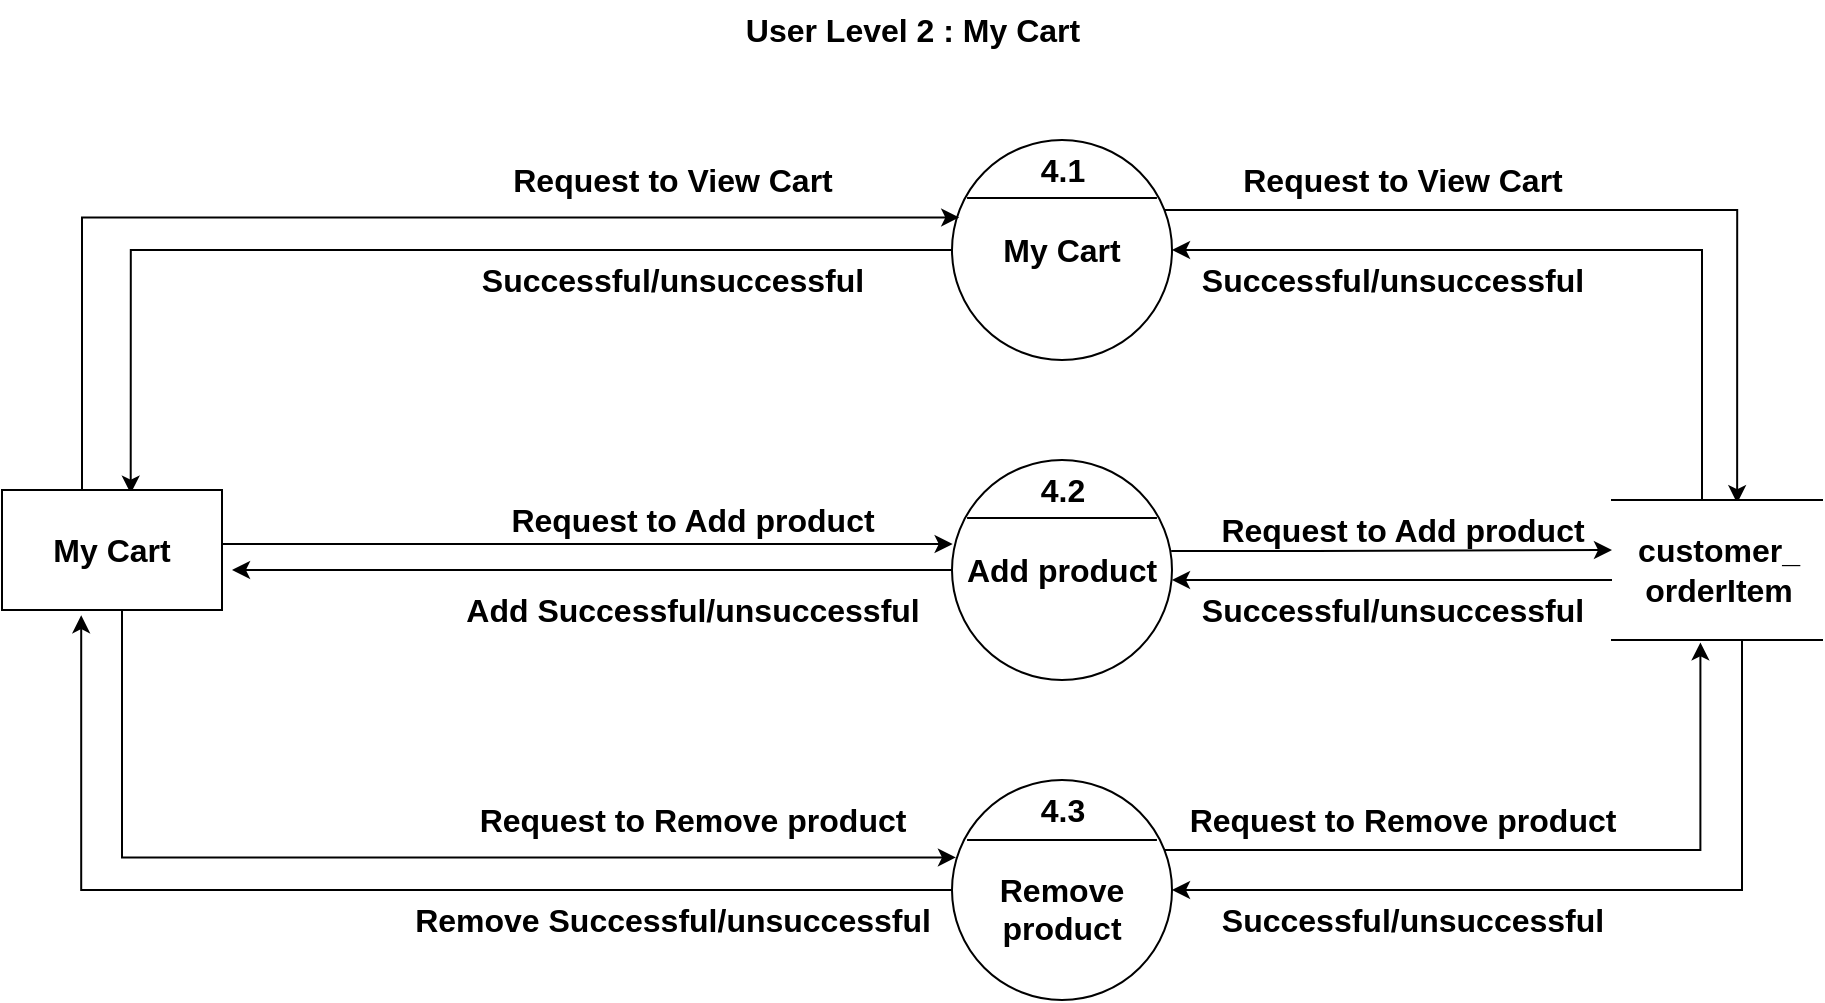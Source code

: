 <mxfile version="20.1.3" type="device"><diagram id="Mw9rHrBjbfb4Q8k92jQl" name="Page-1"><mxGraphModel dx="1038" dy="487" grid="1" gridSize="10" guides="1" tooltips="1" connect="1" arrows="1" fold="1" page="1" pageScale="1" pageWidth="1200" pageHeight="1920" math="0" shadow="0"><root><mxCell id="0"/><mxCell id="1" parent="0"/><mxCell id="qdJ0pJnOg0wzCEZAPqkk-167" style="edgeStyle=orthogonalEdgeStyle;rounded=0;orthogonalLoop=1;jettySize=auto;html=1;entryX=0.585;entryY=0.03;entryDx=0;entryDy=0;entryPerimeter=0;fontSize=16;" parent="1" source="qdJ0pJnOg0wzCEZAPqkk-168" target="qdJ0pJnOg0wzCEZAPqkk-237" edge="1"><mxGeometry relative="1" as="geometry"><Array as="points"><mxPoint x="209" y="355"/></Array></mxGeometry></mxCell><mxCell id="qdJ0pJnOg0wzCEZAPqkk-246" style="edgeStyle=orthogonalEdgeStyle;rounded=0;orthogonalLoop=1;jettySize=auto;html=1;entryX=0.596;entryY=0.023;entryDx=0;entryDy=0;fontSize=16;entryPerimeter=0;" parent="1" source="qdJ0pJnOg0wzCEZAPqkk-168" target="qdJ0pJnOg0wzCEZAPqkk-172" edge="1"><mxGeometry relative="1" as="geometry"><Array as="points"><mxPoint x="1013" y="335"/></Array></mxGeometry></mxCell><mxCell id="qdJ0pJnOg0wzCEZAPqkk-168" value="&lt;b&gt;My Cart&lt;br&gt;&lt;/b&gt;" style="ellipse;whiteSpace=wrap;html=1;aspect=fixed;fontSize=16;" parent="1" vertex="1"><mxGeometry x="620" y="300" width="110" height="110" as="geometry"/></mxCell><mxCell id="qdJ0pJnOg0wzCEZAPqkk-170" style="edgeStyle=orthogonalEdgeStyle;rounded=0;orthogonalLoop=1;jettySize=auto;html=1;fontSize=16;" parent="1" source="qdJ0pJnOg0wzCEZAPqkk-171" edge="1"><mxGeometry relative="1" as="geometry"><mxPoint x="260" y="515.0" as="targetPoint"/></mxGeometry></mxCell><mxCell id="qdJ0pJnOg0wzCEZAPqkk-171" value="&lt;b&gt;Add product&lt;br&gt;&lt;/b&gt;" style="ellipse;whiteSpace=wrap;html=1;aspect=fixed;fontSize=16;" parent="1" vertex="1"><mxGeometry x="620" y="460" width="110" height="110" as="geometry"/></mxCell><mxCell id="qdJ0pJnOg0wzCEZAPqkk-247" style="edgeStyle=orthogonalEdgeStyle;rounded=0;orthogonalLoop=1;jettySize=auto;html=1;entryX=1;entryY=0.5;entryDx=0;entryDy=0;fontSize=16;" parent="1" source="qdJ0pJnOg0wzCEZAPqkk-172" target="qdJ0pJnOg0wzCEZAPqkk-168" edge="1"><mxGeometry relative="1" as="geometry"><Array as="points"><mxPoint x="995" y="355"/></Array></mxGeometry></mxCell><mxCell id="qdJ0pJnOg0wzCEZAPqkk-251" style="edgeStyle=orthogonalEdgeStyle;rounded=0;orthogonalLoop=1;jettySize=auto;html=1;entryX=1;entryY=0.5;entryDx=0;entryDy=0;fontSize=16;" parent="1" source="qdJ0pJnOg0wzCEZAPqkk-172" target="qdJ0pJnOg0wzCEZAPqkk-174" edge="1"><mxGeometry relative="1" as="geometry"><Array as="points"><mxPoint x="1015" y="675"/></Array></mxGeometry></mxCell><mxCell id="qdJ0pJnOg0wzCEZAPqkk-172" value="&lt;b&gt;customer_&lt;br&gt;orderItem&lt;br&gt;&lt;/b&gt;" style="html=1;dashed=0;whitespace=wrap;shape=partialRectangle;right=0;left=0;fontSize=16;" parent="1" vertex="1"><mxGeometry x="950" y="480" width="105" height="70" as="geometry"/></mxCell><mxCell id="qdJ0pJnOg0wzCEZAPqkk-173" style="edgeStyle=orthogonalEdgeStyle;rounded=0;orthogonalLoop=1;jettySize=auto;html=1;entryX=0.36;entryY=1.043;entryDx=0;entryDy=0;fontSize=16;entryPerimeter=0;" parent="1" source="qdJ0pJnOg0wzCEZAPqkk-174" target="qdJ0pJnOg0wzCEZAPqkk-237" edge="1"><mxGeometry relative="1" as="geometry"><Array as="points"><mxPoint x="185" y="675"/></Array></mxGeometry></mxCell><mxCell id="qdJ0pJnOg0wzCEZAPqkk-250" style="edgeStyle=orthogonalEdgeStyle;rounded=0;orthogonalLoop=1;jettySize=auto;html=1;entryX=0.421;entryY=1.017;entryDx=0;entryDy=0;entryPerimeter=0;fontSize=16;" parent="1" source="qdJ0pJnOg0wzCEZAPqkk-174" target="qdJ0pJnOg0wzCEZAPqkk-172" edge="1"><mxGeometry relative="1" as="geometry"><Array as="points"><mxPoint x="994" y="655"/></Array></mxGeometry></mxCell><mxCell id="qdJ0pJnOg0wzCEZAPqkk-174" value="&lt;b&gt;&lt;br&gt;Remove&lt;br&gt;product&lt;br&gt;&lt;/b&gt;" style="ellipse;whiteSpace=wrap;html=1;aspect=fixed;fontSize=16;" parent="1" vertex="1"><mxGeometry x="620" y="620.0" width="110" height="110" as="geometry"/></mxCell><mxCell id="qdJ0pJnOg0wzCEZAPqkk-190" value="&lt;b&gt;Successful/unsuccessful&lt;/b&gt;" style="text;html=1;align=center;verticalAlign=middle;resizable=0;points=[];autosize=1;strokeColor=none;fillColor=none;fontSize=16;" parent="1" vertex="1"><mxGeometry x="735" y="520.0" width="210" height="30" as="geometry"/></mxCell><mxCell id="qdJ0pJnOg0wzCEZAPqkk-194" value="&lt;b&gt;Request to View Cart&lt;/b&gt;" style="text;html=1;align=center;verticalAlign=middle;resizable=0;points=[];autosize=1;strokeColor=none;fillColor=none;fontSize=16;" parent="1" vertex="1"><mxGeometry x="390" y="305" width="180" height="30" as="geometry"/></mxCell><mxCell id="qdJ0pJnOg0wzCEZAPqkk-195" value="&lt;b&gt;Request to Remove product&lt;/b&gt;" style="text;html=1;align=center;verticalAlign=middle;resizable=0;points=[];autosize=1;strokeColor=none;fillColor=none;fontSize=16;" parent="1" vertex="1"><mxGeometry x="370" y="625.0" width="240" height="30" as="geometry"/></mxCell><mxCell id="qdJ0pJnOg0wzCEZAPqkk-197" value="&lt;b&gt;Successful/unsuccessful&lt;/b&gt;" style="text;html=1;align=center;verticalAlign=middle;resizable=0;points=[];autosize=1;strokeColor=none;fillColor=none;fontSize=16;" parent="1" vertex="1"><mxGeometry x="375" y="355" width="210" height="30" as="geometry"/></mxCell><mxCell id="qdJ0pJnOg0wzCEZAPqkk-198" value="&lt;b&gt;Remove Successful/unsuccessful&lt;/b&gt;" style="text;html=1;align=center;verticalAlign=middle;resizable=0;points=[];autosize=1;strokeColor=none;fillColor=none;fontSize=16;" parent="1" vertex="1"><mxGeometry x="340" y="675.0" width="280" height="30" as="geometry"/></mxCell><mxCell id="qdJ0pJnOg0wzCEZAPqkk-202" value="&lt;b&gt;Request to Add product&lt;/b&gt;" style="text;html=1;align=center;verticalAlign=middle;resizable=0;points=[];autosize=1;strokeColor=none;fillColor=none;fontSize=16;" parent="1" vertex="1"><mxGeometry x="385" y="475" width="210" height="30" as="geometry"/></mxCell><mxCell id="qdJ0pJnOg0wzCEZAPqkk-203" value="&lt;b&gt;Add Successful/unsuccessful&lt;/b&gt;" style="text;html=1;align=center;verticalAlign=middle;resizable=0;points=[];autosize=1;strokeColor=none;fillColor=none;fontSize=16;" parent="1" vertex="1"><mxGeometry x="365" y="520.0" width="250" height="30" as="geometry"/></mxCell><mxCell id="qdJ0pJnOg0wzCEZAPqkk-209" value="" style="endArrow=none;html=1;rounded=0;exitX=0.073;exitY=0.264;exitDx=0;exitDy=0;exitPerimeter=0;entryX=0.936;entryY=0.264;entryDx=0;entryDy=0;entryPerimeter=0;" parent="1" edge="1"><mxGeometry width="50" height="50" relative="1" as="geometry"><mxPoint x="627.53" y="329" as="sourcePoint"/><mxPoint x="722.46" y="329" as="targetPoint"/></mxGeometry></mxCell><mxCell id="qdJ0pJnOg0wzCEZAPqkk-210" value="" style="endArrow=none;html=1;rounded=0;exitX=0.073;exitY=0.264;exitDx=0;exitDy=0;exitPerimeter=0;entryX=0.936;entryY=0.264;entryDx=0;entryDy=0;entryPerimeter=0;" parent="1" edge="1"><mxGeometry width="50" height="50" relative="1" as="geometry"><mxPoint x="627.54" y="489" as="sourcePoint"/><mxPoint x="722.47" y="489" as="targetPoint"/></mxGeometry></mxCell><mxCell id="qdJ0pJnOg0wzCEZAPqkk-211" value="" style="endArrow=none;html=1;rounded=0;exitX=0.073;exitY=0.264;exitDx=0;exitDy=0;exitPerimeter=0;entryX=0.936;entryY=0.264;entryDx=0;entryDy=0;entryPerimeter=0;" parent="1" edge="1"><mxGeometry width="50" height="50" relative="1" as="geometry"><mxPoint x="627.53" y="650.0" as="sourcePoint"/><mxPoint x="722.46" y="650.0" as="targetPoint"/></mxGeometry></mxCell><mxCell id="qdJ0pJnOg0wzCEZAPqkk-214" value="&lt;span style=&quot;font-size: 16px;&quot;&gt;&lt;b&gt;4.1&lt;/b&gt;&lt;/span&gt;" style="text;html=1;align=center;verticalAlign=middle;resizable=0;points=[];autosize=1;strokeColor=none;fillColor=none;" parent="1" vertex="1"><mxGeometry x="650" y="300" width="50" height="30" as="geometry"/></mxCell><mxCell id="qdJ0pJnOg0wzCEZAPqkk-215" value="&lt;span style=&quot;font-size: 16px;&quot;&gt;&lt;b&gt;4.2&lt;/b&gt;&lt;/span&gt;" style="text;html=1;align=center;verticalAlign=middle;resizable=0;points=[];autosize=1;strokeColor=none;fillColor=none;" parent="1" vertex="1"><mxGeometry x="650" y="460" width="50" height="30" as="geometry"/></mxCell><mxCell id="qdJ0pJnOg0wzCEZAPqkk-216" value="&lt;span style=&quot;font-size: 16px;&quot;&gt;&lt;b&gt;4.3&lt;/b&gt;&lt;/span&gt;" style="text;html=1;align=center;verticalAlign=middle;resizable=0;points=[];autosize=1;strokeColor=none;fillColor=none;" parent="1" vertex="1"><mxGeometry x="650" y="620.0" width="50" height="30" as="geometry"/></mxCell><mxCell id="qdJ0pJnOg0wzCEZAPqkk-224" style="edgeStyle=orthogonalEdgeStyle;rounded=0;orthogonalLoop=1;jettySize=auto;html=1;entryX=-0.006;entryY=0.393;entryDx=0;entryDy=0;entryPerimeter=0;fontSize=16;" parent="1" edge="1"><mxGeometry relative="1" as="geometry"><mxPoint x="729.575" y="505.49" as="sourcePoint"/><mxPoint x="950" y="505.0" as="targetPoint"/><Array as="points"><mxPoint x="800.9" y="505.49"/><mxPoint x="800.9" y="505.49"/></Array></mxGeometry></mxCell><mxCell id="qdJ0pJnOg0wzCEZAPqkk-225" style="edgeStyle=orthogonalEdgeStyle;rounded=0;orthogonalLoop=1;jettySize=auto;html=1;entryX=1;entryY=0.5;entryDx=0;entryDy=0;fontSize=16;" parent="1" edge="1"><mxGeometry relative="1" as="geometry"><mxPoint x="950" y="520.0" as="sourcePoint"/><mxPoint x="730.0" y="520.0" as="targetPoint"/><Array as="points"><mxPoint x="885" y="520.0"/><mxPoint x="885" y="520.0"/></Array></mxGeometry></mxCell><mxCell id="qdJ0pJnOg0wzCEZAPqkk-232" style="edgeStyle=orthogonalEdgeStyle;rounded=0;orthogonalLoop=1;jettySize=auto;html=1;entryX=0.033;entryY=0.352;entryDx=0;entryDy=0;entryPerimeter=0;fontSize=16;" parent="1" source="qdJ0pJnOg0wzCEZAPqkk-237" target="qdJ0pJnOg0wzCEZAPqkk-168" edge="1"><mxGeometry relative="1" as="geometry"><Array as="points"><mxPoint x="185" y="339"/></Array></mxGeometry></mxCell><mxCell id="qdJ0pJnOg0wzCEZAPqkk-233" style="edgeStyle=orthogonalEdgeStyle;rounded=0;orthogonalLoop=1;jettySize=auto;html=1;entryX=0.003;entryY=0.382;entryDx=0;entryDy=0;entryPerimeter=0;fontSize=16;" parent="1" source="qdJ0pJnOg0wzCEZAPqkk-237" target="qdJ0pJnOg0wzCEZAPqkk-171" edge="1"><mxGeometry relative="1" as="geometry"><Array as="points"><mxPoint x="280" y="502.0"/><mxPoint x="280" y="502.0"/></Array></mxGeometry></mxCell><mxCell id="qdJ0pJnOg0wzCEZAPqkk-234" style="edgeStyle=orthogonalEdgeStyle;rounded=0;orthogonalLoop=1;jettySize=auto;html=1;entryX=0.018;entryY=0.352;entryDx=0;entryDy=0;entryPerimeter=0;fontSize=16;" parent="1" source="qdJ0pJnOg0wzCEZAPqkk-237" target="qdJ0pJnOg0wzCEZAPqkk-174" edge="1"><mxGeometry relative="1" as="geometry"><Array as="points"><mxPoint x="205" y="659"/></Array></mxGeometry></mxCell><mxCell id="qdJ0pJnOg0wzCEZAPqkk-237" value="&lt;b&gt;My Cart&lt;/b&gt;" style="rounded=0;whiteSpace=wrap;html=1;fontSize=16;" parent="1" vertex="1"><mxGeometry x="145" y="475" width="110" height="60" as="geometry"/></mxCell><mxCell id="qdJ0pJnOg0wzCEZAPqkk-255" value="&lt;b&gt;Request to View Cart&lt;/b&gt;" style="text;html=1;align=center;verticalAlign=middle;resizable=0;points=[];autosize=1;strokeColor=none;fillColor=none;fontSize=16;" parent="1" vertex="1"><mxGeometry x="755" y="305" width="180" height="30" as="geometry"/></mxCell><mxCell id="qdJ0pJnOg0wzCEZAPqkk-256" value="&lt;b&gt;Request to Add product&lt;/b&gt;" style="text;html=1;align=center;verticalAlign=middle;resizable=0;points=[];autosize=1;strokeColor=none;fillColor=none;fontSize=16;" parent="1" vertex="1"><mxGeometry x="740" y="480" width="210" height="30" as="geometry"/></mxCell><mxCell id="qdJ0pJnOg0wzCEZAPqkk-257" value="&lt;b&gt;Request to Remove product&lt;/b&gt;" style="text;html=1;align=center;verticalAlign=middle;resizable=0;points=[];autosize=1;strokeColor=none;fillColor=none;fontSize=16;" parent="1" vertex="1"><mxGeometry x="725" y="625" width="240" height="30" as="geometry"/></mxCell><mxCell id="qdJ0pJnOg0wzCEZAPqkk-261" value="&lt;b&gt;Successful/unsuccessful&lt;/b&gt;" style="text;html=1;align=center;verticalAlign=middle;resizable=0;points=[];autosize=1;strokeColor=none;fillColor=none;fontSize=16;" parent="1" vertex="1"><mxGeometry x="745" y="675" width="210" height="30" as="geometry"/></mxCell><mxCell id="qdJ0pJnOg0wzCEZAPqkk-262" value="&lt;b&gt;Successful/unsuccessful&lt;/b&gt;" style="text;html=1;align=center;verticalAlign=middle;resizable=0;points=[];autosize=1;strokeColor=none;fillColor=none;fontSize=16;" parent="1" vertex="1"><mxGeometry x="735" y="355" width="210" height="30" as="geometry"/></mxCell><mxCell id="6KXsAnkY7U4ss8Mjd8vM-2" value="&lt;b&gt;User Level 2 : My Cart&lt;/b&gt;" style="text;html=1;align=center;verticalAlign=middle;resizable=0;points=[];autosize=1;strokeColor=none;fillColor=none;fontSize=16;" vertex="1" parent="1"><mxGeometry x="505" y="230" width="190" height="30" as="geometry"/></mxCell></root></mxGraphModel></diagram></mxfile>